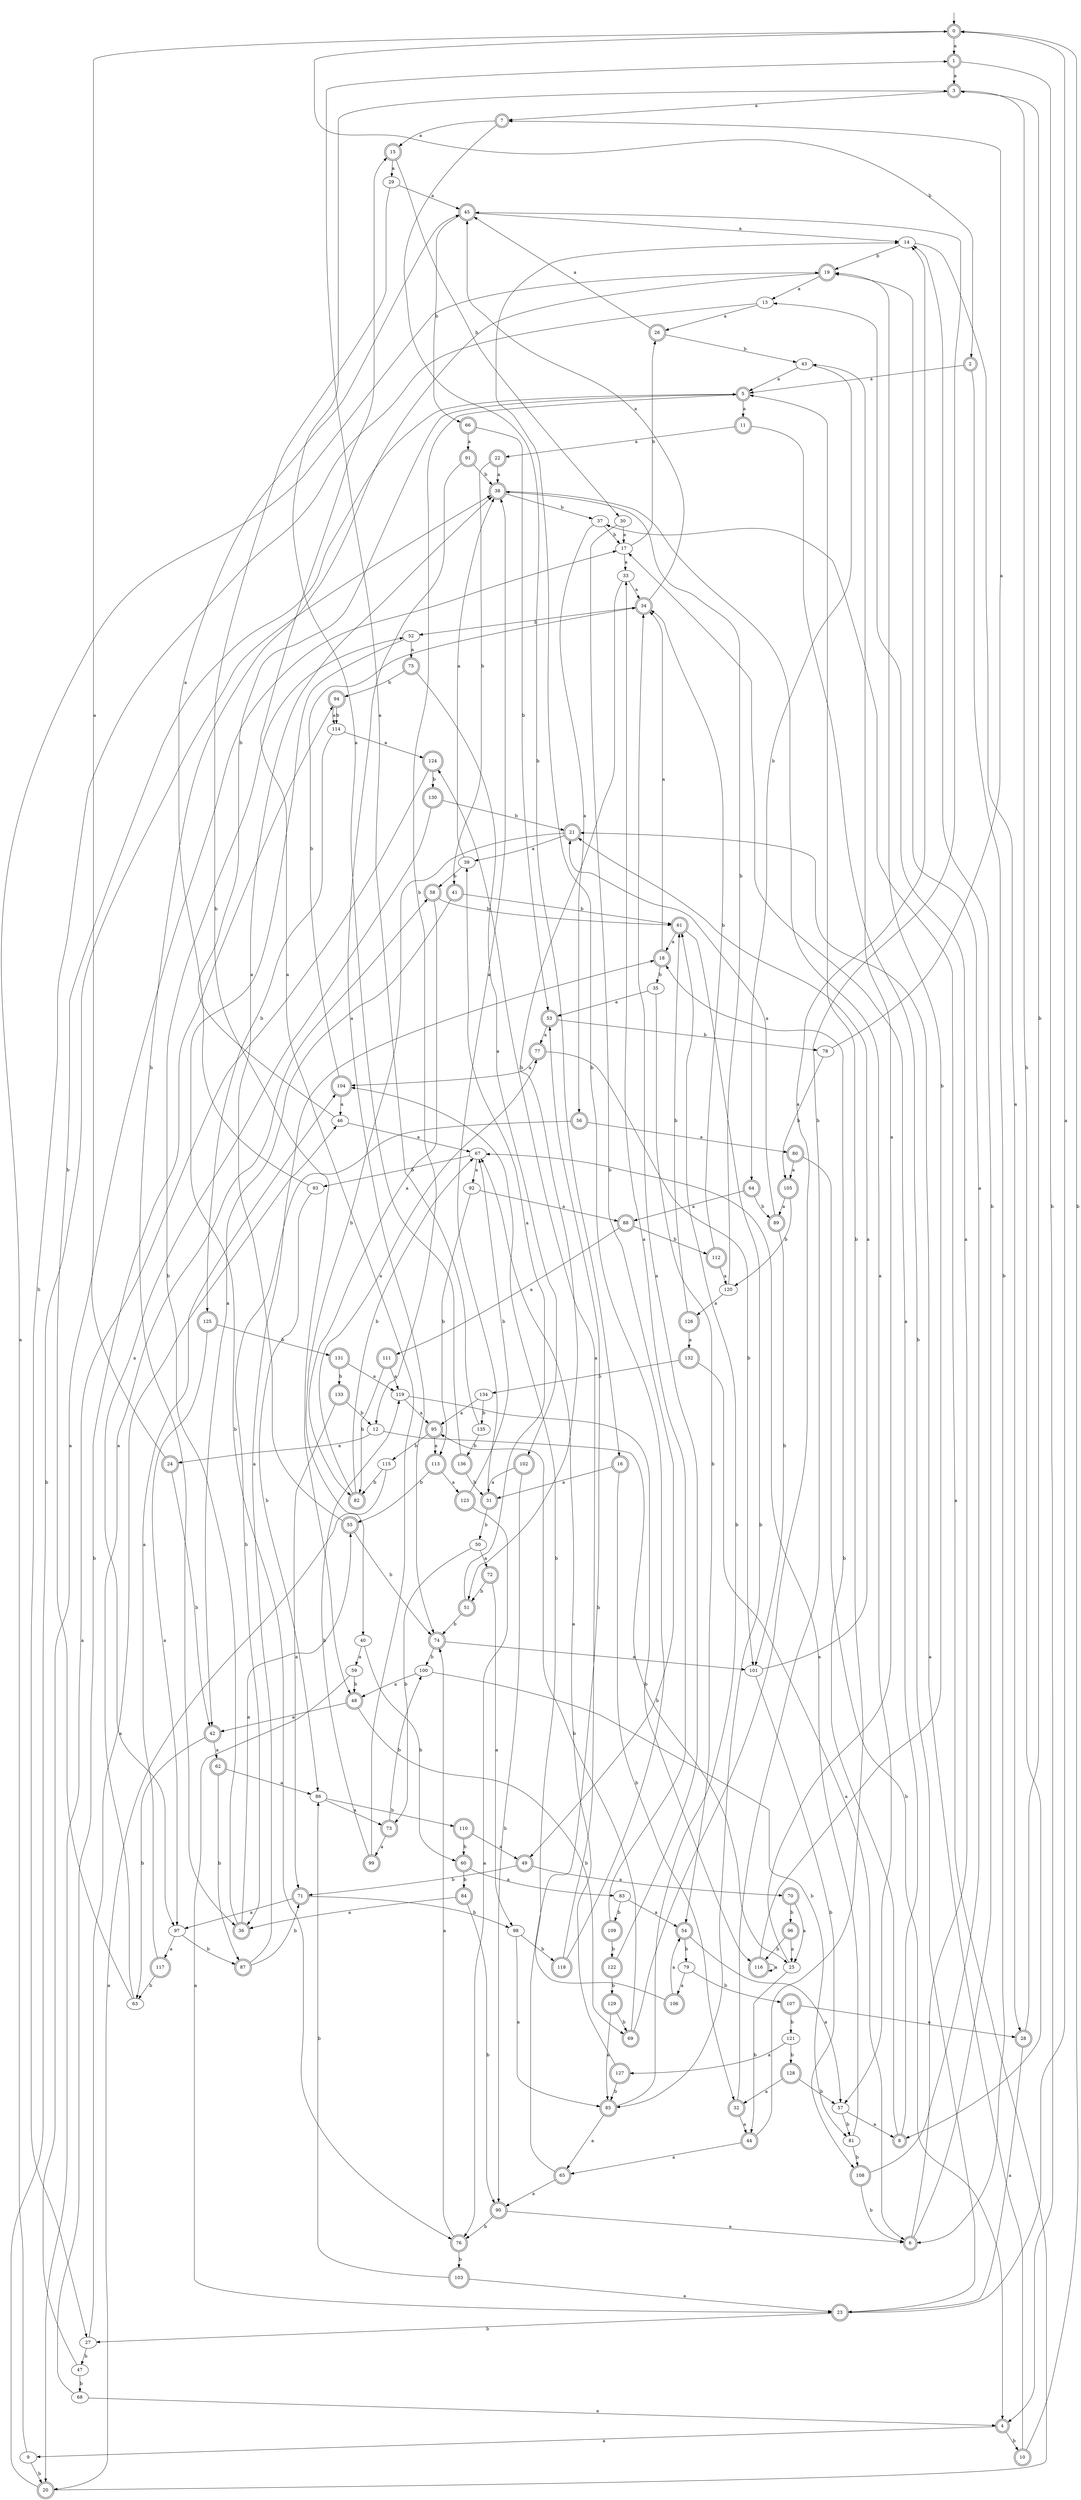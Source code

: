 digraph RandomDFA {
  __start0 [label="", shape=none];
  __start0 -> 0 [label=""];
  0 [shape=circle] [shape=doublecircle]
  0 -> 1 [label="a"]
  0 -> 2 [label="b"]
  1 [shape=doublecircle]
  1 -> 3 [label="a"]
  1 -> 4 [label="b"]
  2 [shape=doublecircle]
  2 -> 5 [label="a"]
  2 -> 6 [label="b"]
  3 [shape=doublecircle]
  3 -> 7 [label="a"]
  3 -> 8 [label="b"]
  4 [shape=doublecircle]
  4 -> 9 [label="a"]
  4 -> 10 [label="b"]
  5 [shape=doublecircle]
  5 -> 11 [label="a"]
  5 -> 12 [label="b"]
  6 [shape=doublecircle]
  6 -> 13 [label="a"]
  6 -> 14 [label="b"]
  7 [shape=doublecircle]
  7 -> 15 [label="a"]
  7 -> 16 [label="b"]
  8 [shape=doublecircle]
  8 -> 17 [label="a"]
  8 -> 18 [label="b"]
  9
  9 -> 19 [label="a"]
  9 -> 20 [label="b"]
  10 [shape=doublecircle]
  10 -> 21 [label="a"]
  10 -> 0 [label="b"]
  11 [shape=doublecircle]
  11 -> 22 [label="a"]
  11 -> 23 [label="b"]
  12
  12 -> 24 [label="a"]
  12 -> 25 [label="b"]
  13
  13 -> 26 [label="a"]
  13 -> 27 [label="b"]
  14
  14 -> 28 [label="a"]
  14 -> 19 [label="b"]
  15 [shape=doublecircle]
  15 -> 29 [label="a"]
  15 -> 30 [label="b"]
  16 [shape=doublecircle]
  16 -> 31 [label="a"]
  16 -> 32 [label="b"]
  17
  17 -> 33 [label="a"]
  17 -> 26 [label="b"]
  18 [shape=doublecircle]
  18 -> 34 [label="a"]
  18 -> 35 [label="b"]
  19 [shape=doublecircle]
  19 -> 13 [label="a"]
  19 -> 36 [label="b"]
  20 [shape=doublecircle]
  20 -> 37 [label="a"]
  20 -> 38 [label="b"]
  21 [shape=doublecircle]
  21 -> 39 [label="a"]
  21 -> 40 [label="b"]
  22 [shape=doublecircle]
  22 -> 38 [label="a"]
  22 -> 41 [label="b"]
  23 [shape=doublecircle]
  23 -> 0 [label="a"]
  23 -> 27 [label="b"]
  24 [shape=doublecircle]
  24 -> 0 [label="a"]
  24 -> 42 [label="b"]
  25
  25 -> 43 [label="a"]
  25 -> 44 [label="b"]
  26 [shape=doublecircle]
  26 -> 45 [label="a"]
  26 -> 43 [label="b"]
  27
  27 -> 46 [label="a"]
  27 -> 47 [label="b"]
  28 [shape=doublecircle]
  28 -> 23 [label="a"]
  28 -> 3 [label="b"]
  29
  29 -> 45 [label="a"]
  29 -> 48 [label="b"]
  30
  30 -> 17 [label="a"]
  30 -> 49 [label="b"]
  31 [shape=doublecircle]
  31 -> 38 [label="a"]
  31 -> 50 [label="b"]
  32 [shape=doublecircle]
  32 -> 44 [label="a"]
  32 -> 45 [label="b"]
  33
  33 -> 34 [label="a"]
  33 -> 51 [label="b"]
  34 [shape=doublecircle]
  34 -> 45 [label="a"]
  34 -> 52 [label="b"]
  35
  35 -> 53 [label="a"]
  35 -> 54 [label="b"]
  36 [shape=doublecircle]
  36 -> 55 [label="a"]
  36 -> 52 [label="b"]
  37
  37 -> 56 [label="a"]
  37 -> 17 [label="b"]
  38 [shape=doublecircle]
  38 -> 57 [label="a"]
  38 -> 37 [label="b"]
  39
  39 -> 38 [label="a"]
  39 -> 58 [label="b"]
  40
  40 -> 59 [label="a"]
  40 -> 60 [label="b"]
  41 [shape=doublecircle]
  41 -> 42 [label="a"]
  41 -> 61 [label="b"]
  42 [shape=doublecircle]
  42 -> 62 [label="a"]
  42 -> 63 [label="b"]
  43
  43 -> 5 [label="a"]
  43 -> 64 [label="b"]
  44 [shape=doublecircle]
  44 -> 65 [label="a"]
  44 -> 5 [label="b"]
  45 [shape=doublecircle]
  45 -> 14 [label="a"]
  45 -> 66 [label="b"]
  46
  46 -> 67 [label="a"]
  46 -> 5 [label="b"]
  47
  47 -> 17 [label="a"]
  47 -> 68 [label="b"]
  48 [shape=doublecircle]
  48 -> 42 [label="a"]
  48 -> 69 [label="b"]
  49 [shape=doublecircle]
  49 -> 70 [label="a"]
  49 -> 71 [label="b"]
  50
  50 -> 72 [label="a"]
  50 -> 73 [label="b"]
  51 [shape=doublecircle]
  51 -> 39 [label="a"]
  51 -> 74 [label="b"]
  52
  52 -> 75 [label="a"]
  52 -> 76 [label="b"]
  53 [shape=doublecircle]
  53 -> 77 [label="a"]
  53 -> 78 [label="b"]
  54 [shape=doublecircle]
  54 -> 57 [label="a"]
  54 -> 79 [label="b"]
  55 [shape=doublecircle]
  55 -> 38 [label="a"]
  55 -> 74 [label="b"]
  56 [shape=doublecircle]
  56 -> 80 [label="a"]
  56 -> 36 [label="b"]
  57
  57 -> 8 [label="a"]
  57 -> 81 [label="b"]
  58 [shape=doublecircle]
  58 -> 82 [label="a"]
  58 -> 61 [label="b"]
  59
  59 -> 23 [label="a"]
  59 -> 48 [label="b"]
  60 [shape=doublecircle]
  60 -> 83 [label="a"]
  60 -> 84 [label="b"]
  61 [shape=doublecircle]
  61 -> 18 [label="a"]
  61 -> 85 [label="b"]
  62 [shape=doublecircle]
  62 -> 86 [label="a"]
  62 -> 87 [label="b"]
  63
  63 -> 58 [label="a"]
  63 -> 5 [label="b"]
  64 [shape=doublecircle]
  64 -> 88 [label="a"]
  64 -> 89 [label="b"]
  65 [shape=doublecircle]
  65 -> 90 [label="a"]
  65 -> 53 [label="b"]
  66 [shape=doublecircle]
  66 -> 91 [label="a"]
  66 -> 53 [label="b"]
  67
  67 -> 92 [label="a"]
  67 -> 93 [label="b"]
  68
  68 -> 4 [label="a"]
  68 -> 94 [label="b"]
  69 [shape=doublecircle]
  69 -> 14 [label="a"]
  69 -> 95 [label="b"]
  70 [shape=doublecircle]
  70 -> 25 [label="a"]
  70 -> 96 [label="b"]
  71 [shape=doublecircle]
  71 -> 97 [label="a"]
  71 -> 98 [label="b"]
  72 [shape=doublecircle]
  72 -> 98 [label="a"]
  72 -> 51 [label="b"]
  73 [shape=doublecircle]
  73 -> 99 [label="a"]
  73 -> 100 [label="b"]
  74 [shape=doublecircle]
  74 -> 101 [label="a"]
  74 -> 100 [label="b"]
  75 [shape=doublecircle]
  75 -> 102 [label="a"]
  75 -> 94 [label="b"]
  76 [shape=doublecircle]
  76 -> 74 [label="a"]
  76 -> 103 [label="b"]
  77 [shape=doublecircle]
  77 -> 104 [label="a"]
  77 -> 101 [label="b"]
  78
  78 -> 7 [label="a"]
  78 -> 105 [label="b"]
  79
  79 -> 106 [label="a"]
  79 -> 107 [label="b"]
  80 [shape=doublecircle]
  80 -> 105 [label="a"]
  80 -> 4 [label="b"]
  81
  81 -> 67 [label="a"]
  81 -> 108 [label="b"]
  82 [shape=doublecircle]
  82 -> 77 [label="a"]
  82 -> 67 [label="b"]
  83
  83 -> 54 [label="a"]
  83 -> 109 [label="b"]
  84 [shape=doublecircle]
  84 -> 36 [label="a"]
  84 -> 90 [label="b"]
  85 [shape=doublecircle]
  85 -> 65 [label="a"]
  85 -> 61 [label="b"]
  86
  86 -> 73 [label="a"]
  86 -> 110 [label="b"]
  87 [shape=doublecircle]
  87 -> 18 [label="a"]
  87 -> 71 [label="b"]
  88 [shape=doublecircle]
  88 -> 111 [label="a"]
  88 -> 112 [label="b"]
  89 [shape=doublecircle]
  89 -> 21 [label="a"]
  89 -> 101 [label="b"]
  90 [shape=doublecircle]
  90 -> 6 [label="a"]
  90 -> 76 [label="b"]
  91 [shape=doublecircle]
  91 -> 74 [label="a"]
  91 -> 38 [label="b"]
  92
  92 -> 88 [label="a"]
  92 -> 113 [label="b"]
  93
  93 -> 45 [label="a"]
  93 -> 86 [label="b"]
  94 [shape=doublecircle]
  94 -> 114 [label="a"]
  94 -> 114 [label="b"]
  95 [shape=doublecircle]
  95 -> 113 [label="a"]
  95 -> 115 [label="b"]
  96 [shape=doublecircle]
  96 -> 25 [label="a"]
  96 -> 116 [label="b"]
  97
  97 -> 117 [label="a"]
  97 -> 87 [label="b"]
  98
  98 -> 85 [label="a"]
  98 -> 118 [label="b"]
  99 [shape=doublecircle]
  99 -> 15 [label="a"]
  99 -> 119 [label="b"]
  100
  100 -> 48 [label="a"]
  100 -> 81 [label="b"]
  101
  101 -> 21 [label="a"]
  101 -> 108 [label="b"]
  102 [shape=doublecircle]
  102 -> 31 [label="a"]
  102 -> 90 [label="b"]
  103 [shape=doublecircle]
  103 -> 23 [label="a"]
  103 -> 86 [label="b"]
  104 [shape=doublecircle]
  104 -> 46 [label="a"]
  104 -> 34 [label="b"]
  105 [shape=doublecircle]
  105 -> 89 [label="a"]
  105 -> 120 [label="b"]
  106 [shape=doublecircle]
  106 -> 54 [label="a"]
  106 -> 104 [label="b"]
  107 [shape=doublecircle]
  107 -> 28 [label="a"]
  107 -> 121 [label="b"]
  108 [shape=doublecircle]
  108 -> 19 [label="a"]
  108 -> 6 [label="b"]
  109 [shape=doublecircle]
  109 -> 33 [label="a"]
  109 -> 122 [label="b"]
  110 [shape=doublecircle]
  110 -> 49 [label="a"]
  110 -> 60 [label="b"]
  111 [shape=doublecircle]
  111 -> 119 [label="a"]
  111 -> 82 [label="b"]
  112 [shape=doublecircle]
  112 -> 120 [label="a"]
  112 -> 34 [label="b"]
  113 [shape=doublecircle]
  113 -> 123 [label="a"]
  113 -> 55 [label="b"]
  114
  114 -> 124 [label="a"]
  114 -> 125 [label="b"]
  115
  115 -> 20 [label="a"]
  115 -> 82 [label="b"]
  116 [shape=doublecircle]
  116 -> 116 [label="a"]
  116 -> 19 [label="b"]
  117 [shape=doublecircle]
  117 -> 104 [label="a"]
  117 -> 63 [label="b"]
  118 [shape=doublecircle]
  118 -> 124 [label="a"]
  118 -> 14 [label="b"]
  119
  119 -> 95 [label="a"]
  119 -> 116 [label="b"]
  120
  120 -> 126 [label="a"]
  120 -> 38 [label="b"]
  121
  121 -> 127 [label="a"]
  121 -> 128 [label="b"]
  122 [shape=doublecircle]
  122 -> 34 [label="a"]
  122 -> 129 [label="b"]
  123 [shape=doublecircle]
  123 -> 76 [label="a"]
  123 -> 67 [label="b"]
  124 [shape=doublecircle]
  124 -> 20 [label="a"]
  124 -> 130 [label="b"]
  125 [shape=doublecircle]
  125 -> 97 [label="a"]
  125 -> 131 [label="b"]
  126 [shape=doublecircle]
  126 -> 132 [label="a"]
  126 -> 61 [label="b"]
  127 [shape=doublecircle]
  127 -> 67 [label="a"]
  127 -> 85 [label="b"]
  128 [shape=doublecircle]
  128 -> 32 [label="a"]
  128 -> 57 [label="b"]
  129 [shape=doublecircle]
  129 -> 85 [label="a"]
  129 -> 69 [label="b"]
  130 [shape=doublecircle]
  130 -> 97 [label="a"]
  130 -> 21 [label="b"]
  131 [shape=doublecircle]
  131 -> 119 [label="a"]
  131 -> 133 [label="b"]
  132 [shape=doublecircle]
  132 -> 6 [label="a"]
  132 -> 134 [label="b"]
  133 [shape=doublecircle]
  133 -> 71 [label="a"]
  133 -> 12 [label="b"]
  134
  134 -> 95 [label="a"]
  134 -> 135 [label="b"]
  135
  135 -> 1 [label="a"]
  135 -> 136 [label="b"]
  136 [shape=doublecircle]
  136 -> 3 [label="a"]
  136 -> 31 [label="b"]
}
